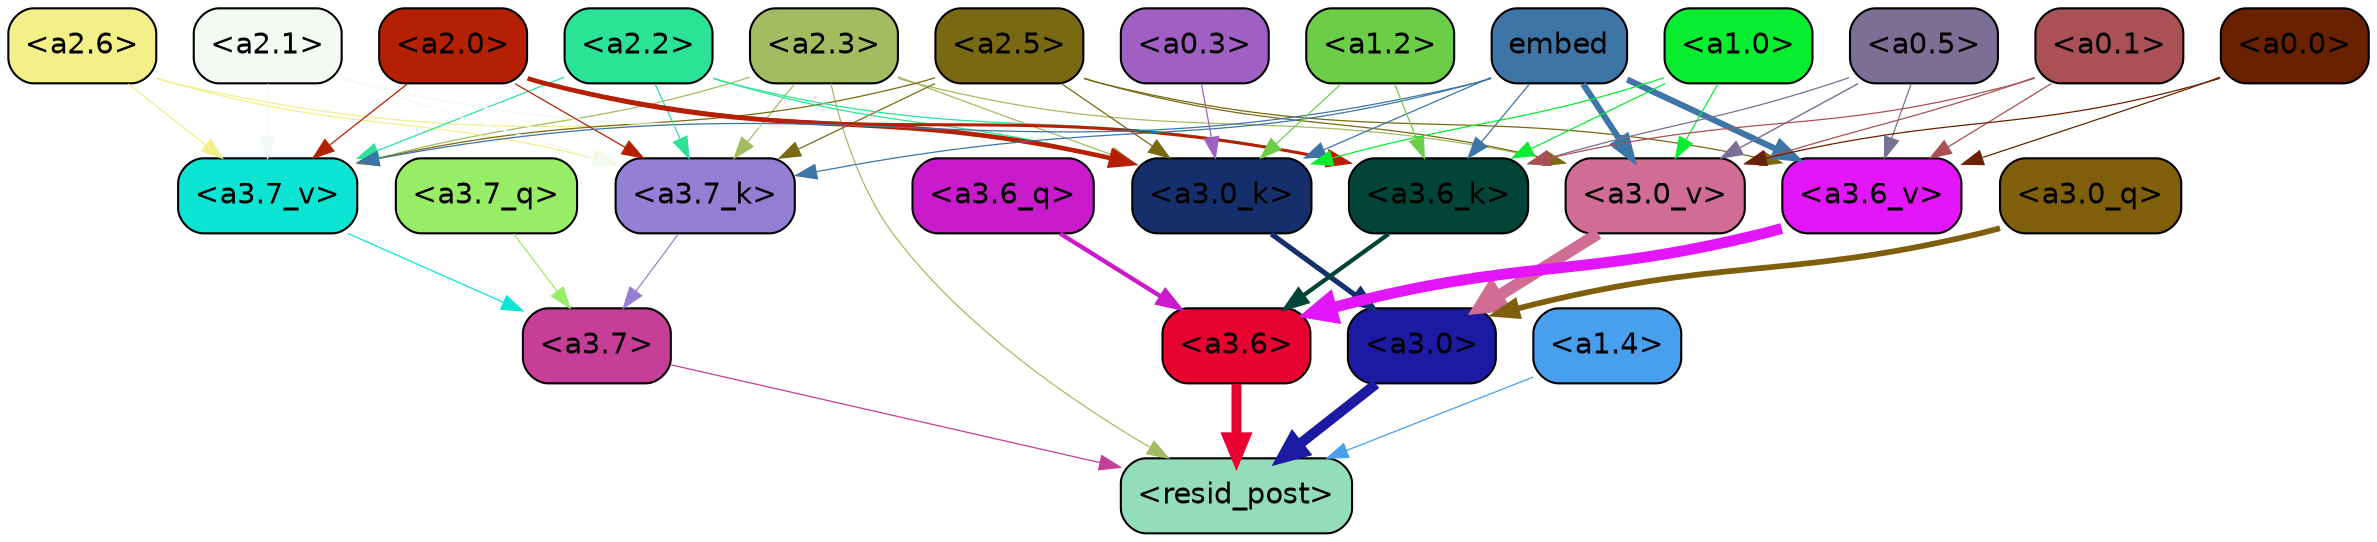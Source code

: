 strict digraph "" {
	graph [bgcolor=transparent,
		layout=dot,
		overlap=false,
		splines=true
	];
	"<a3.7>"	[color=black,
		fillcolor="#c73e98",
		fontname=Helvetica,
		shape=box,
		style="filled, rounded"];
	"<resid_post>"	[color=black,
		fillcolor="#93ddba",
		fontname=Helvetica,
		shape=box,
		style="filled, rounded"];
	"<a3.7>" -> "<resid_post>"	[color="#c73e98",
		penwidth=0.6];
	"<a3.6>"	[color=black,
		fillcolor="#e70230",
		fontname=Helvetica,
		shape=box,
		style="filled, rounded"];
	"<a3.6>" -> "<resid_post>"	[color="#e70230",
		penwidth=4.751612067222595];
	"<a3.0>"	[color=black,
		fillcolor="#1c1aa3",
		fontname=Helvetica,
		shape=box,
		style="filled, rounded"];
	"<a3.0>" -> "<resid_post>"	[color="#1c1aa3",
		penwidth=4.884142994880676];
	"<a2.3>"	[color=black,
		fillcolor="#a3bc62",
		fontname=Helvetica,
		shape=box,
		style="filled, rounded"];
	"<a2.3>" -> "<resid_post>"	[color="#a3bc62",
		penwidth=0.6];
	"<a3.7_k>"	[color=black,
		fillcolor="#937fd3",
		fontname=Helvetica,
		shape=box,
		style="filled, rounded"];
	"<a2.3>" -> "<a3.7_k>"	[color="#a3bc62",
		penwidth=0.6];
	"<a3.0_k>"	[color=black,
		fillcolor="#152f6c",
		fontname=Helvetica,
		shape=box,
		style="filled, rounded"];
	"<a2.3>" -> "<a3.0_k>"	[color="#a3bc62",
		penwidth=0.6];
	"<a3.7_v>"	[color=black,
		fillcolor="#0be3d3",
		fontname=Helvetica,
		shape=box,
		style="filled, rounded"];
	"<a2.3>" -> "<a3.7_v>"	[color="#a3bc62",
		penwidth=0.6];
	"<a3.0_v>"	[color=black,
		fillcolor="#d16d93",
		fontname=Helvetica,
		shape=box,
		style="filled, rounded"];
	"<a2.3>" -> "<a3.0_v>"	[color="#a3bc62",
		penwidth=0.6];
	"<a1.4>"	[color=black,
		fillcolor="#479fed",
		fontname=Helvetica,
		shape=box,
		style="filled, rounded"];
	"<a1.4>" -> "<resid_post>"	[color="#479fed",
		penwidth=0.6];
	"<a3.7_q>"	[color=black,
		fillcolor="#98ed66",
		fontname=Helvetica,
		shape=box,
		style="filled, rounded"];
	"<a3.7_q>" -> "<a3.7>"	[color="#98ed66",
		penwidth=0.6];
	"<a3.6_q>"	[color=black,
		fillcolor="#c91bcc",
		fontname=Helvetica,
		shape=box,
		style="filled, rounded"];
	"<a3.6_q>" -> "<a3.6>"	[color="#c91bcc",
		penwidth=2.091020345687866];
	"<a3.0_q>"	[color=black,
		fillcolor="#7f5e0c",
		fontname=Helvetica,
		shape=box,
		style="filled, rounded"];
	"<a3.0_q>" -> "<a3.0>"	[color="#7f5e0c",
		penwidth=2.7421876192092896];
	"<a3.7_k>" -> "<a3.7>"	[color="#937fd3",
		penwidth=0.6];
	"<a3.6_k>"	[color=black,
		fillcolor="#024437",
		fontname=Helvetica,
		shape=box,
		style="filled, rounded"];
	"<a3.6_k>" -> "<a3.6>"	[color="#024437",
		penwidth=2.048597991466522];
	"<a3.0_k>" -> "<a3.0>"	[color="#152f6c",
		penwidth=2.476402521133423];
	"<a3.7_v>" -> "<a3.7>"	[color="#0be3d3",
		penwidth=0.6];
	"<a3.6_v>"	[color=black,
		fillcolor="#e316fa",
		fontname=Helvetica,
		shape=box,
		style="filled, rounded"];
	"<a3.6_v>" -> "<a3.6>"	[color="#e316fa",
		penwidth=5.2550448179244995];
	"<a3.0_v>" -> "<a3.0>"	[color="#d16d93",
		penwidth=5.652270674705505];
	"<a2.6>"	[color=black,
		fillcolor="#f3ef89",
		fontname=Helvetica,
		shape=box,
		style="filled, rounded"];
	"<a2.6>" -> "<a3.7_k>"	[color="#f3ef89",
		penwidth=0.6];
	"<a2.6>" -> "<a3.0_k>"	[color="#f3ef89",
		penwidth=0.6];
	"<a2.6>" -> "<a3.7_v>"	[color="#f3ef89",
		penwidth=0.6];
	"<a2.5>"	[color=black,
		fillcolor="#7a6913",
		fontname=Helvetica,
		shape=box,
		style="filled, rounded"];
	"<a2.5>" -> "<a3.7_k>"	[color="#7a6913",
		penwidth=0.6];
	"<a2.5>" -> "<a3.0_k>"	[color="#7a6913",
		penwidth=0.6];
	"<a2.5>" -> "<a3.7_v>"	[color="#7a6913",
		penwidth=0.6];
	"<a2.5>" -> "<a3.6_v>"	[color="#7a6913",
		penwidth=0.6];
	"<a2.5>" -> "<a3.0_v>"	[color="#7a6913",
		penwidth=0.6];
	"<a2.2>"	[color=black,
		fillcolor="#2be397",
		fontname=Helvetica,
		shape=box,
		style="filled, rounded"];
	"<a2.2>" -> "<a3.7_k>"	[color="#2be397",
		penwidth=0.6];
	"<a2.2>" -> "<a3.6_k>"	[color="#2be397",
		penwidth=0.6];
	"<a2.2>" -> "<a3.0_k>"	[color="#2be397",
		penwidth=0.6];
	"<a2.2>" -> "<a3.7_v>"	[color="#2be397",
		penwidth=0.6];
	"<a2.1>"	[color=black,
		fillcolor="#f3faf4",
		fontname=Helvetica,
		shape=box,
		style="filled, rounded"];
	"<a2.1>" -> "<a3.7_k>"	[color="#f3faf4",
		penwidth=0.6];
	"<a2.1>" -> "<a3.6_k>"	[color="#f3faf4",
		penwidth=0.6];
	"<a2.1>" -> "<a3.0_k>"	[color="#f3faf4",
		penwidth=0.6];
	"<a2.1>" -> "<a3.7_v>"	[color="#f3faf4",
		penwidth=0.6];
	"<a2.0>"	[color=black,
		fillcolor="#b52003",
		fontname=Helvetica,
		shape=box,
		style="filled, rounded"];
	"<a2.0>" -> "<a3.7_k>"	[color="#b52003",
		penwidth=0.6];
	"<a2.0>" -> "<a3.6_k>"	[color="#b52003",
		penwidth=1.4757367372512817];
	"<a2.0>" -> "<a3.0_k>"	[color="#b52003",
		penwidth=2.2137351036071777];
	"<a2.0>" -> "<a3.7_v>"	[color="#b52003",
		penwidth=0.6];
	embed	[color=black,
		fillcolor="#3e75a7",
		fontname=Helvetica,
		shape=box,
		style="filled, rounded"];
	embed -> "<a3.7_k>"	[color="#3e75a7",
		penwidth=0.6];
	embed -> "<a3.6_k>"	[color="#3e75a7",
		penwidth=0.6];
	embed -> "<a3.0_k>"	[color="#3e75a7",
		penwidth=0.6];
	embed -> "<a3.7_v>"	[color="#3e75a7",
		penwidth=0.6];
	embed -> "<a3.6_v>"	[color="#3e75a7",
		penwidth=2.9582033157348633];
	embed -> "<a3.0_v>"	[color="#3e75a7",
		penwidth=2.972973108291626];
	"<a1.2>"	[color=black,
		fillcolor="#6cce48",
		fontname=Helvetica,
		shape=box,
		style="filled, rounded"];
	"<a1.2>" -> "<a3.6_k>"	[color="#6cce48",
		penwidth=0.6];
	"<a1.2>" -> "<a3.0_k>"	[color="#6cce48",
		penwidth=0.6];
	"<a1.0>"	[color=black,
		fillcolor="#09ed30",
		fontname=Helvetica,
		shape=box,
		style="filled, rounded"];
	"<a1.0>" -> "<a3.6_k>"	[color="#09ed30",
		penwidth=0.6];
	"<a1.0>" -> "<a3.0_k>"	[color="#09ed30",
		penwidth=0.6];
	"<a1.0>" -> "<a3.0_v>"	[color="#09ed30",
		penwidth=0.6];
	"<a0.5>"	[color=black,
		fillcolor="#7a6f94",
		fontname=Helvetica,
		shape=box,
		style="filled, rounded"];
	"<a0.5>" -> "<a3.6_k>"	[color="#7a6f94",
		penwidth=0.6];
	"<a0.5>" -> "<a3.6_v>"	[color="#7a6f94",
		penwidth=0.6];
	"<a0.5>" -> "<a3.0_v>"	[color="#7a6f94",
		penwidth=0.6790935099124908];
	"<a0.1>"	[color=black,
		fillcolor="#aa5155",
		fontname=Helvetica,
		shape=box,
		style="filled, rounded"];
	"<a0.1>" -> "<a3.6_k>"	[color="#aa5155",
		penwidth=0.6];
	"<a0.1>" -> "<a3.6_v>"	[color="#aa5155",
		penwidth=0.6];
	"<a0.1>" -> "<a3.0_v>"	[color="#aa5155",
		penwidth=0.6];
	"<a0.3>"	[color=black,
		fillcolor="#a060c3",
		fontname=Helvetica,
		shape=box,
		style="filled, rounded"];
	"<a0.3>" -> "<a3.0_k>"	[color="#a060c3",
		penwidth=0.6];
	"<a0.0>"	[color=black,
		fillcolor="#692102",
		fontname=Helvetica,
		shape=box,
		style="filled, rounded"];
	"<a0.0>" -> "<a3.6_v>"	[color="#692102",
		penwidth=0.6];
	"<a0.0>" -> "<a3.0_v>"	[color="#692102",
		penwidth=0.6];
}
